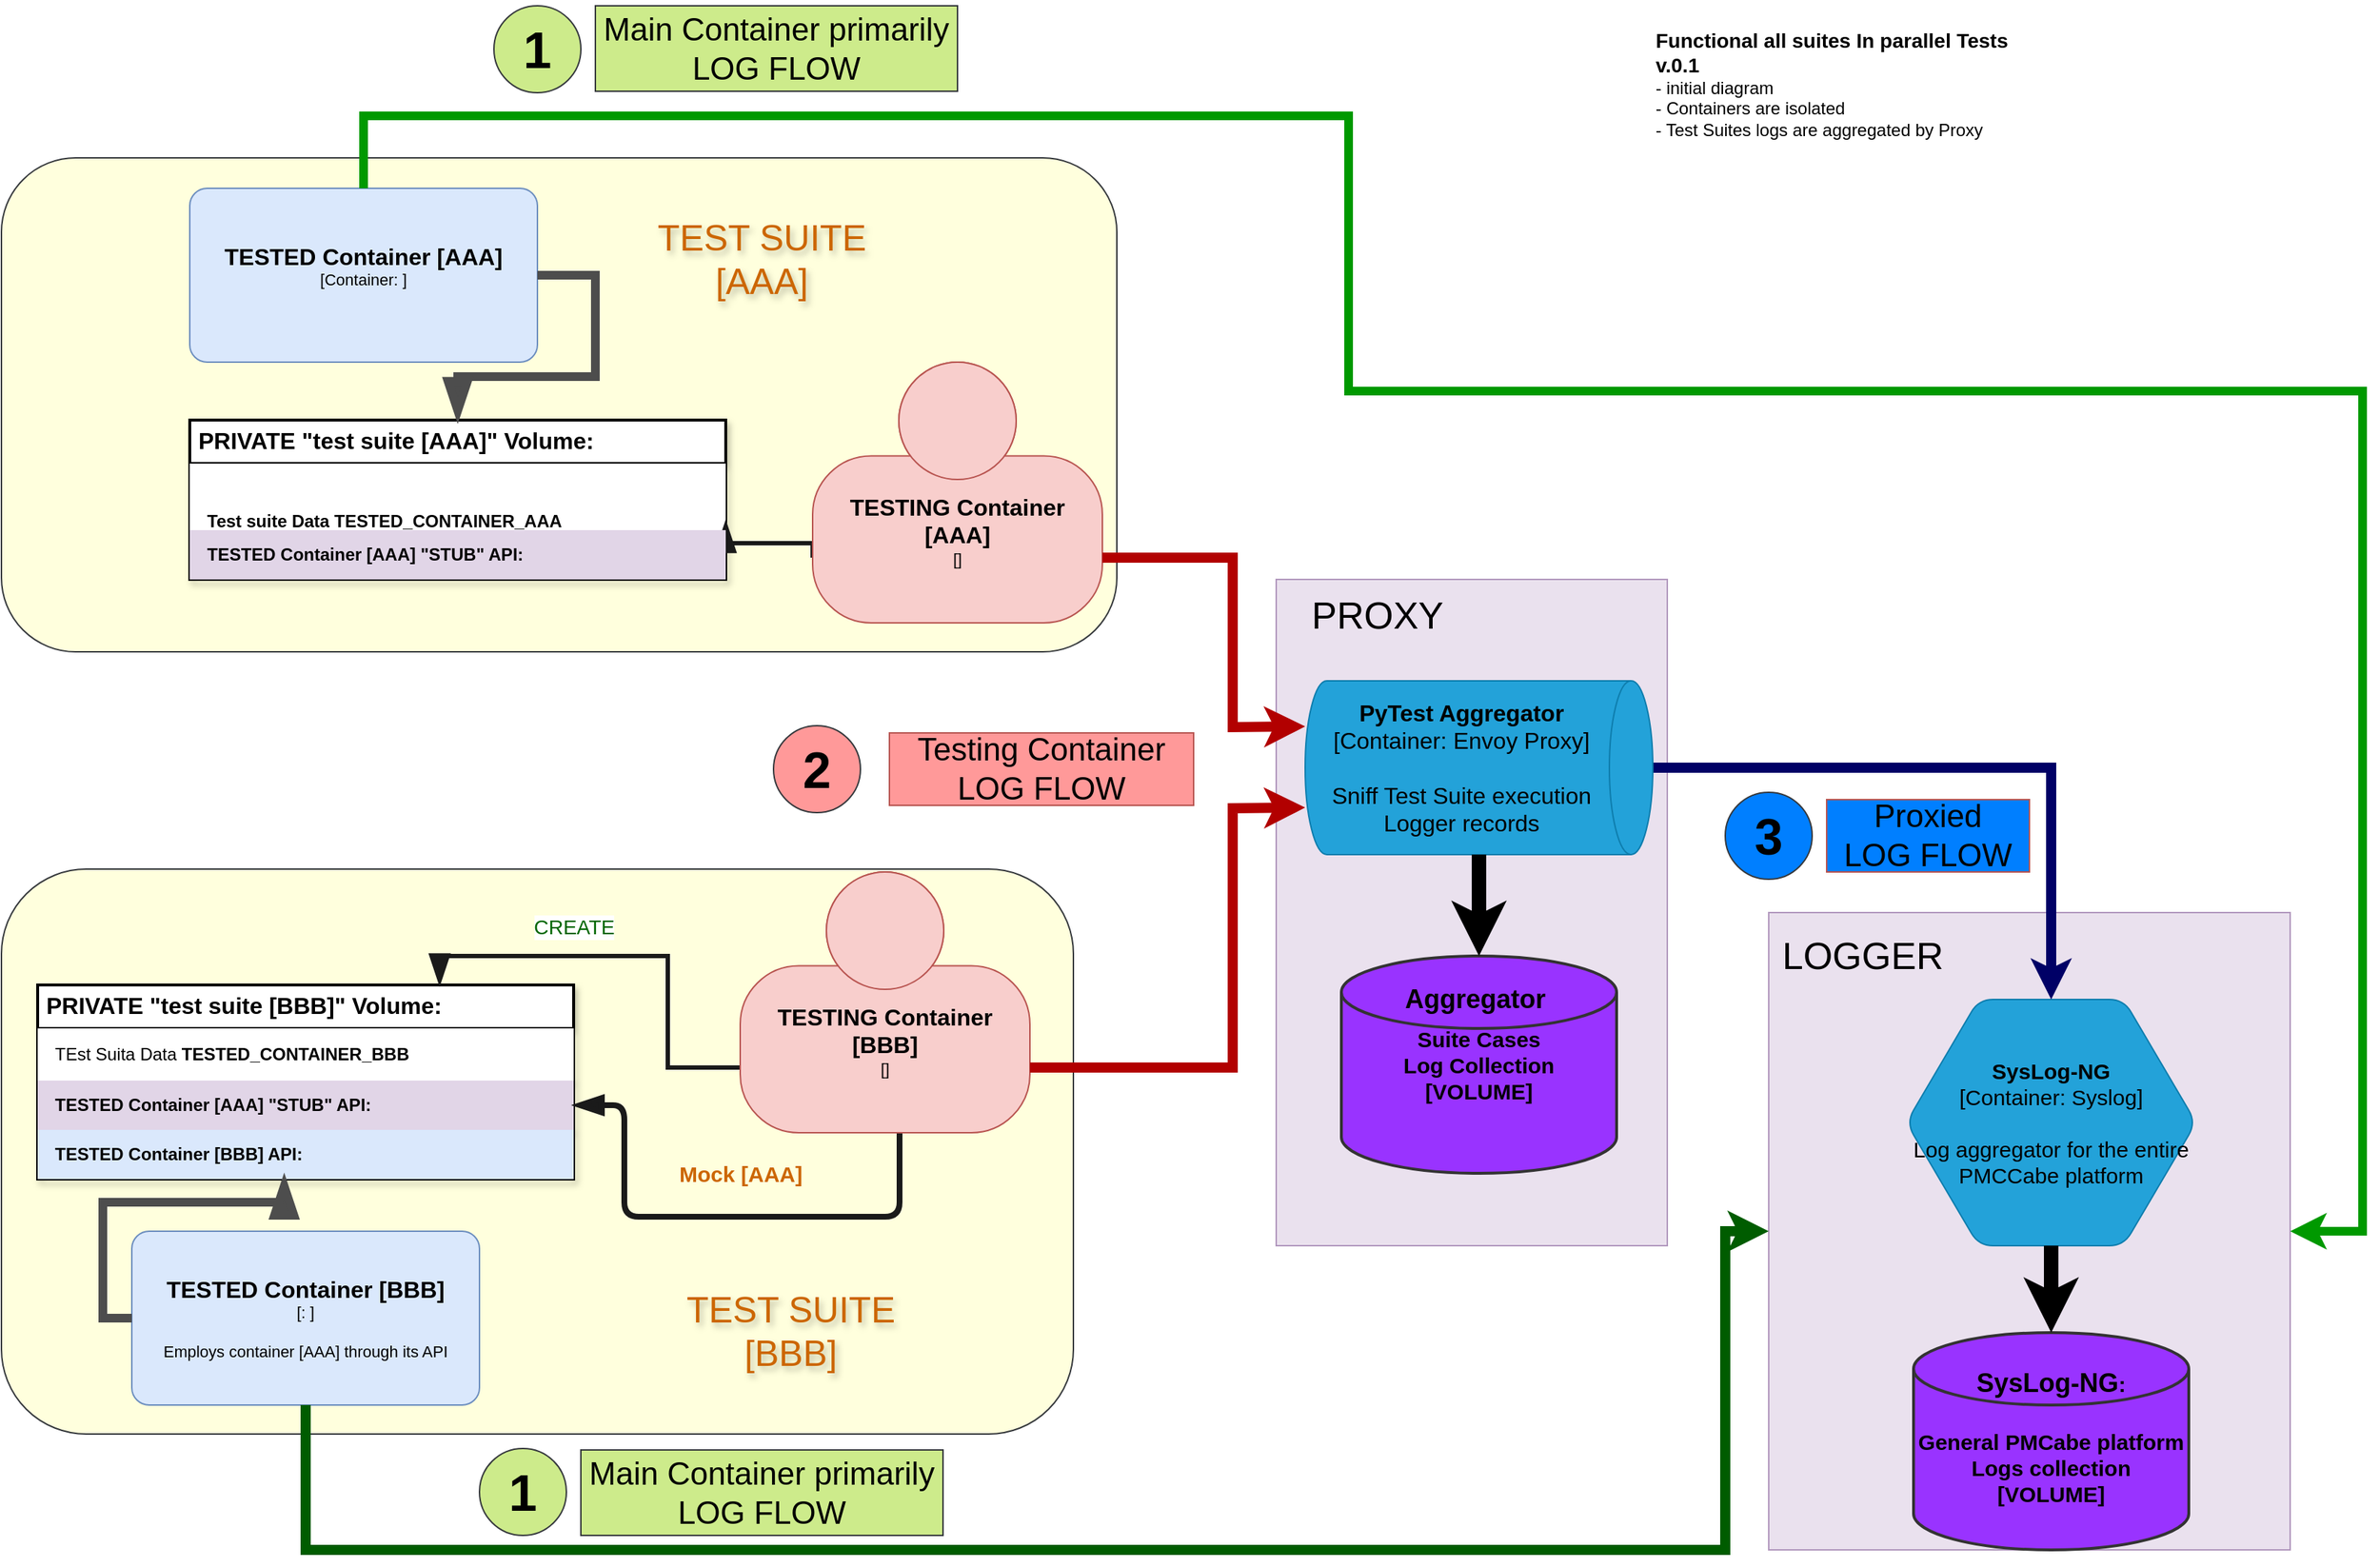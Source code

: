 <mxfile version="24.3.1" type="device">
  <diagram name="Page-1" id="URvAkeieuOXlSbhPqU3V">
    <mxGraphModel dx="2868" dy="3852" grid="1" gridSize="10" guides="1" tooltips="1" connect="1" arrows="1" fold="1" page="1" pageScale="1" pageWidth="850" pageHeight="1100" math="0" shadow="0">
      <root>
        <mxCell id="0" />
        <mxCell id="1" parent="0" />
        <mxCell id="Yf3ADN9pICE5EuIZepO2-88" value="" style="rounded=0;whiteSpace=wrap;html=1;labelBackgroundColor=none;fillColor=#e1d5e7;opacity=70;strokeColor=#9673a6;" vertex="1" parent="1">
          <mxGeometry x="890" y="-1800" width="270" height="460" as="geometry" />
        </mxCell>
        <mxCell id="Yf3ADN9pICE5EuIZepO2-59" value="" style="rounded=0;whiteSpace=wrap;html=1;labelBackgroundColor=none;fillColor=#e1d5e7;opacity=70;strokeColor=#9673a6;" vertex="1" parent="1">
          <mxGeometry x="1230" y="-1570" width="360" height="440" as="geometry" />
        </mxCell>
        <mxCell id="Yf3ADN9pICE5EuIZepO2-1" value="" style="rounded=1;whiteSpace=wrap;html=1;fontFamily=Helvetica;fontSize=15;labelBackgroundColor=none;fillColor=#FFFFDD;strokeColor=#36393d;fillStyle=auto;" vertex="1" parent="1">
          <mxGeometry x="10" y="-1600" width="740" height="390" as="geometry" />
        </mxCell>
        <mxCell id="Yf3ADN9pICE5EuIZepO2-2" value="" style="rounded=1;whiteSpace=wrap;html=1;fontFamily=Helvetica;fontSize=15;labelBackgroundColor=none;fillColor=#FFFFDD;strokeColor=#36393d;fillStyle=auto;" vertex="1" parent="1">
          <mxGeometry x="10" y="-2091" width="770" height="341" as="geometry" />
        </mxCell>
        <object placeholders="1" c4Name="TESTED Container [AAA]" c4Type="Container" c4Technology="" c4Description="" label="&lt;font style=&quot;font-size: 16px&quot;&gt;&lt;b&gt;%c4Name%&lt;/b&gt;&lt;/font&gt;&lt;div&gt;[%c4Type%: %c4Technology%]&lt;/div&gt;&lt;br&gt;&lt;div&gt;&lt;font style=&quot;font-size: 11px&quot;&gt;&lt;font&gt;%c4Description%&lt;/font&gt;&lt;/font&gt;&lt;/div&gt;" id="Yf3ADN9pICE5EuIZepO2-4">
          <mxCell style="rounded=1;whiteSpace=wrap;html=1;fontSize=11;labelBackgroundColor=none;fillColor=#dae8fc;align=center;arcSize=10;strokeColor=#6c8ebf;metaEdit=1;resizable=0;points=[[0.25,0,0],[0.5,0,0],[0.75,0,0],[1,0.25,0],[1,0.5,0],[1,0.75,0],[0.75,1,0],[0.5,1,0],[0.25,1,0],[0,0.75,0],[0,0.5,0],[0,0.25,0]];" vertex="1" parent="1">
            <mxGeometry x="140" y="-2070" width="240" height="120" as="geometry" />
          </mxCell>
        </object>
        <mxCell id="Yf3ADN9pICE5EuIZepO2-5" value="PRIVATE &quot;test suite [AAA]&quot; Volume: " style="shape=table;startSize=30;container=1;collapsible=0;childLayout=tableLayout;fontSize=16;align=left;verticalAlign=top;fontStyle=1;spacingLeft=6;spacing=0;resizable=0;strokeWidth=2;perimeterSpacing=0;rounded=0;shadow=1;gradientColor=none;fillStyle=auto;strokeColor=#000000;" vertex="1" parent="1">
          <mxGeometry x="140" y="-1910" width="370" height="110" as="geometry" />
        </mxCell>
        <mxCell id="Yf3ADN9pICE5EuIZepO2-6" value="" style="shape=tableRow;horizontal=0;startSize=0;swimlaneHead=0;swimlaneBody=0;strokeColor=inherit;top=0;left=0;bottom=0;right=0;collapsible=0;dropTarget=0;fillColor=none;points=[[0,0.5],[1,0.5]];portConstraint=eastwest;fontSize=12;" vertex="1" parent="Yf3ADN9pICE5EuIZepO2-5">
          <mxGeometry y="30" width="370" height="80" as="geometry" />
        </mxCell>
        <mxCell id="Yf3ADN9pICE5EuIZepO2-7" value="&lt;b&gt;Test suite Data TESTED_CONTAINER_AAA&lt;/b&gt;" style="shape=partialRectangle;html=1;whiteSpace=wrap;connectable=0;overflow=hidden;top=0;left=0;bottom=0;right=0;pointerEvents=1;fontSize=12;align=left;spacingLeft=10;spacingRight=4;" vertex="1" parent="Yf3ADN9pICE5EuIZepO2-6">
          <mxGeometry width="370" height="80" as="geometry">
            <mxRectangle width="370" height="80" as="alternateBounds" />
          </mxGeometry>
        </mxCell>
        <object placeholders="1" c4Type="Relationship" id="Yf3ADN9pICE5EuIZepO2-12">
          <mxCell style="endArrow=blockThin;html=1;fontSize=10;fontColor=#404040;strokeWidth=3;endFill=1;strokeColor=#1A1A1A;elbow=vertical;metaEdit=1;endSize=14;startSize=14;jumpStyle=arc;jumpSize=16;rounded=0;edgeStyle=orthogonalEdgeStyle;exitX=0;exitY=0.75;exitDx=0;exitDy=0;exitPerimeter=0;entryX=1;entryY=0.5;entryDx=0;entryDy=0;" edge="1" parent="1" source="Yf3ADN9pICE5EuIZepO2-51" target="Yf3ADN9pICE5EuIZepO2-6">
            <mxGeometry width="240" relative="1" as="geometry">
              <mxPoint x="610" y="-2121" as="sourcePoint" />
              <mxPoint x="580" y="-1986" as="targetPoint" />
              <Array as="points">
                <mxPoint x="570" y="-1825" />
              </Array>
            </mxGeometry>
          </mxCell>
        </object>
        <object placeholders="1" c4Type="Export API" id="Yf3ADN9pICE5EuIZepO2-13">
          <mxCell style="endArrow=blockThin;html=1;fontSize=10;fontColor=#404040;strokeWidth=6;endFill=1;strokeColor=#4D4D4D;elbow=vertical;metaEdit=1;endSize=14;startSize=14;jumpStyle=arc;jumpSize=16;rounded=0;edgeStyle=orthogonalEdgeStyle;exitX=1;exitY=0.5;exitDx=0;exitDy=0;exitPerimeter=0;entryX=0.5;entryY=0;entryDx=0;entryDy=0;" edge="1" parent="1" source="Yf3ADN9pICE5EuIZepO2-4" target="Yf3ADN9pICE5EuIZepO2-5">
            <mxGeometry width="240" relative="1" as="geometry">
              <mxPoint x="-130" y="-1864" as="sourcePoint" />
              <mxPoint x="10" y="-1800" as="targetPoint" />
              <Array as="points">
                <mxPoint x="420" y="-2010" />
                <mxPoint x="420" y="-1940" />
                <mxPoint x="325" y="-1940" />
              </Array>
            </mxGeometry>
          </mxCell>
        </object>
        <object placeholders="1" c4Name="TESTED Container [BBB]" c4Type="" c4Technology="" c4Description="Employs container [AAA] through its API" label="&lt;font style=&quot;font-size: 16px&quot;&gt;&lt;b&gt;%c4Name%&lt;/b&gt;&lt;/font&gt;&lt;div&gt;[%c4Type%: %c4Technology%]&lt;/div&gt;&lt;br&gt;&lt;div&gt;&lt;font style=&quot;font-size: 11px&quot;&gt;&lt;font&gt;%c4Description%&lt;/font&gt;&lt;/font&gt;&lt;/div&gt;" id="Yf3ADN9pICE5EuIZepO2-21">
          <mxCell style="rounded=1;whiteSpace=wrap;html=1;fontSize=11;labelBackgroundColor=none;fillColor=#dae8fc;align=center;arcSize=10;strokeColor=#6c8ebf;metaEdit=1;resizable=0;points=[[0.25,0,0],[0.5,0,0],[0.75,0,0],[1,0.25,0],[1,0.5,0],[1,0.75,0],[0.75,1,0],[0.5,1,0],[0.25,1,0],[0,0.75,0],[0,0.5,0],[0,0.25,0]];" vertex="1" parent="1">
            <mxGeometry x="100" y="-1350" width="240" height="120" as="geometry" />
          </mxCell>
        </object>
        <mxCell id="Yf3ADN9pICE5EuIZepO2-22" value="PRIVATE &quot;test suite [BBB]&quot; Volume: " style="shape=table;startSize=30;container=1;collapsible=0;childLayout=tableLayout;fontSize=16;align=left;verticalAlign=top;fontStyle=1;spacingLeft=6;spacing=0;resizable=0;strokeWidth=2;perimeterSpacing=0;rounded=0;shadow=1;gradientColor=none;fillStyle=auto;strokeColor=#000000;" vertex="1" parent="1">
          <mxGeometry x="35" y="-1520" width="370" height="134" as="geometry" />
        </mxCell>
        <mxCell id="Yf3ADN9pICE5EuIZepO2-23" value="" style="shape=tableRow;horizontal=0;startSize=0;swimlaneHead=0;swimlaneBody=0;strokeColor=inherit;top=0;left=0;bottom=0;right=0;collapsible=0;dropTarget=0;fillColor=none;points=[[0,0.5],[1,0.5]];portConstraint=eastwest;fontSize=12;" vertex="1" parent="Yf3ADN9pICE5EuIZepO2-22">
          <mxGeometry y="30" width="370" height="36" as="geometry" />
        </mxCell>
        <mxCell id="Yf3ADN9pICE5EuIZepO2-24" value="TEst Suita Data&amp;nbsp;&lt;b&gt;TESTED_CONTAINER_BBB&lt;/b&gt;" style="shape=partialRectangle;html=1;whiteSpace=wrap;connectable=0;overflow=hidden;top=0;left=0;bottom=0;right=0;pointerEvents=1;fontSize=12;align=left;spacingLeft=10;spacingRight=4;" vertex="1" parent="Yf3ADN9pICE5EuIZepO2-23">
          <mxGeometry width="370" height="36" as="geometry">
            <mxRectangle width="370" height="36" as="alternateBounds" />
          </mxGeometry>
        </mxCell>
        <mxCell id="Yf3ADN9pICE5EuIZepO2-25" value="" style="shape=tableRow;horizontal=0;startSize=0;swimlaneHead=0;swimlaneBody=0;strokeColor=inherit;top=0;left=0;bottom=0;right=0;collapsible=0;dropTarget=0;fillColor=none;points=[[0,0.5],[1,0.5]];portConstraint=eastwest;fontSize=12;" vertex="1" parent="Yf3ADN9pICE5EuIZepO2-22">
          <mxGeometry y="66" width="370" height="34" as="geometry" />
        </mxCell>
        <mxCell id="Yf3ADN9pICE5EuIZepO2-26" value="&lt;b&gt;TESTED Container [AAA] &quot;STUB&quot; API:&lt;/b&gt;" style="shape=partialRectangle;html=1;whiteSpace=wrap;connectable=0;strokeColor=#9673a6;overflow=hidden;fillColor=#e1d5e7;top=0;left=0;bottom=0;right=0;pointerEvents=1;fontSize=12;align=left;spacingLeft=10;spacingRight=4;" vertex="1" parent="Yf3ADN9pICE5EuIZepO2-25">
          <mxGeometry width="370" height="34" as="geometry">
            <mxRectangle width="370" height="34" as="alternateBounds" />
          </mxGeometry>
        </mxCell>
        <mxCell id="Yf3ADN9pICE5EuIZepO2-29" value="" style="shape=tableRow;horizontal=0;startSize=0;swimlaneHead=0;swimlaneBody=0;strokeColor=inherit;top=0;left=0;bottom=0;right=0;collapsible=0;dropTarget=0;fillColor=none;points=[[0,0.5],[1,0.5]];portConstraint=eastwest;fontSize=12;" vertex="1" parent="Yf3ADN9pICE5EuIZepO2-22">
          <mxGeometry y="100" width="370" height="34" as="geometry" />
        </mxCell>
        <mxCell id="Yf3ADN9pICE5EuIZepO2-30" value="&lt;b&gt;TESTED Container [BBB] API:&lt;/b&gt;" style="shape=partialRectangle;html=1;whiteSpace=wrap;connectable=0;strokeColor=#6c8ebf;overflow=hidden;fillColor=#dae8fc;top=0;left=0;bottom=0;right=0;pointerEvents=1;fontSize=12;align=left;spacingLeft=10;spacingRight=4;" vertex="1" parent="Yf3ADN9pICE5EuIZepO2-29">
          <mxGeometry width="370" height="34" as="geometry">
            <mxRectangle width="370" height="34" as="alternateBounds" />
          </mxGeometry>
        </mxCell>
        <object placeholders="1" c4Type="Relationship" id="Yf3ADN9pICE5EuIZepO2-33">
          <mxCell style="endArrow=blockThin;html=1;fontSize=10;fontColor=#404040;strokeWidth=3;endFill=1;strokeColor=#1A1A1A;elbow=vertical;metaEdit=1;endSize=14;startSize=14;jumpStyle=arc;jumpSize=16;rounded=0;edgeStyle=orthogonalEdgeStyle;entryX=0.75;entryY=0;entryDx=0;entryDy=0;exitX=0;exitY=0.75;exitDx=0;exitDy=0;exitPerimeter=0;" edge="1" parent="1" source="Yf3ADN9pICE5EuIZepO2-52" target="Yf3ADN9pICE5EuIZepO2-22">
            <mxGeometry width="240" relative="1" as="geometry">
              <mxPoint x="600" y="-1408" as="sourcePoint" />
              <mxPoint x="570" y="-1323" as="targetPoint" />
              <Array as="points">
                <mxPoint x="470" y="-1463" />
                <mxPoint x="470" y="-1540" />
                <mxPoint x="312" y="-1540" />
              </Array>
            </mxGeometry>
          </mxCell>
        </object>
        <mxCell id="Yf3ADN9pICE5EuIZepO2-34" value="CREATE" style="edgeLabel;html=1;align=center;verticalAlign=middle;resizable=0;points=[];fontColor=#006600;fontSize=14;" vertex="1" connectable="0" parent="Yf3ADN9pICE5EuIZepO2-33">
          <mxGeometry x="0.741" y="1" relative="1" as="geometry">
            <mxPoint x="73" y="-21" as="offset" />
          </mxGeometry>
        </mxCell>
        <object placeholders="1" c4Type="Export API" id="Yf3ADN9pICE5EuIZepO2-35">
          <mxCell style="endArrow=blockThin;html=1;fontSize=10;fontColor=#404040;strokeWidth=6;endFill=1;strokeColor=#4D4D4D;elbow=vertical;metaEdit=1;endSize=14;startSize=14;jumpStyle=arc;jumpSize=16;rounded=0;edgeStyle=orthogonalEdgeStyle;exitX=0;exitY=0.5;exitDx=0;exitDy=0;exitPerimeter=0;entryX=0.46;entryY=0.951;entryDx=0;entryDy=0;entryPerimeter=0;" edge="1" parent="1" source="Yf3ADN9pICE5EuIZepO2-21" target="Yf3ADN9pICE5EuIZepO2-29">
            <mxGeometry width="240" relative="1" as="geometry">
              <mxPoint x="50" y="-1240" as="sourcePoint" />
              <mxPoint x="-80" y="-1320" as="targetPoint" />
              <Array as="points">
                <mxPoint x="80" y="-1290" />
                <mxPoint x="80" y="-1370" />
                <mxPoint x="205" y="-1370" />
              </Array>
            </mxGeometry>
          </mxCell>
        </object>
        <object placeholders="1" c4Type="Relationship" c4Description="Mock [AAA]" label="&lt;div style=&quot;text-align: left; font-size: 15px;&quot;&gt;&lt;div style=&quot;text-align: center; font-size: 15px;&quot;&gt;&lt;b style=&quot;font-size: 15px;&quot;&gt;%c4Description%&lt;/b&gt;&lt;/div&gt;&lt;/div&gt;" id="Yf3ADN9pICE5EuIZepO2-43">
          <mxCell style="endArrow=blockThin;html=1;fontSize=15;fontColor=#CC6600;strokeWidth=4;endFill=1;strokeColor=#1A1A1A;elbow=vertical;metaEdit=1;endSize=11;startSize=14;jumpStyle=arc;jumpSize=16;rounded=1;edgeStyle=orthogonalEdgeStyle;fillColor=#fff2cc;labelBackgroundColor=none;entryX=1;entryY=0.5;entryDx=0;entryDy=0;" edge="1" parent="1" source="Yf3ADN9pICE5EuIZepO2-52" target="Yf3ADN9pICE5EuIZepO2-25">
            <mxGeometry x="-0.067" y="-30" width="240" relative="1" as="geometry">
              <mxPoint x="630" y="-1408" as="sourcePoint" />
              <mxPoint x="510" y="-1249.56" as="targetPoint" />
              <mxPoint as="offset" />
              <Array as="points">
                <mxPoint x="630" y="-1360" />
                <mxPoint x="440" y="-1360" />
                <mxPoint x="440" y="-1437" />
              </Array>
            </mxGeometry>
          </mxCell>
        </object>
        <mxCell id="Yf3ADN9pICE5EuIZepO2-48" value="&lt;b&gt;&lt;font style=&quot;font-size: 14px;&quot;&gt;Functional all suites In parallel Tests v.0.1&lt;/font&gt;&lt;/b&gt;&lt;br&gt;- initial diagram&lt;div&gt;- Containers are isolated&lt;br&gt;- Test Suites logs are aggregated by Proxy&lt;/div&gt;" style="text;html=1;strokeColor=none;fillColor=none;align=left;verticalAlign=middle;whiteSpace=wrap;rounded=0;" vertex="1" parent="1">
          <mxGeometry x="1150" y="-2200" width="250" height="115" as="geometry" />
        </mxCell>
        <mxCell id="Yf3ADN9pICE5EuIZepO2-49" value="TEST SUITE [AAA]" style="text;html=1;align=center;verticalAlign=middle;whiteSpace=wrap;rounded=0;fontFamily=Helvetica;fontSize=25;fontColor=#CC6600;labelBackgroundColor=none;labelBorderColor=none;textShadow=1;" vertex="1" parent="1">
          <mxGeometry x="460" y="-2050" width="150" height="55" as="geometry" />
        </mxCell>
        <mxCell id="Yf3ADN9pICE5EuIZepO2-50" value="TEST SUITE [BBB]" style="text;html=1;align=center;verticalAlign=middle;whiteSpace=wrap;rounded=0;fontFamily=Helvetica;fontSize=25;fontColor=#CC6600;labelBackgroundColor=none;labelBorderColor=none;textShadow=1;" vertex="1" parent="1">
          <mxGeometry x="480" y="-1310" width="150" height="55" as="geometry" />
        </mxCell>
        <object placeholders="1" c4Name="TESTING Container [AAA]" c4Type="" c4Description="" label="&lt;font style=&quot;font-size: 16px&quot;&gt;&lt;b&gt;%c4Name%&lt;/b&gt;&lt;/font&gt;&lt;div&gt;[%c4Type%]&lt;/div&gt;&lt;br&gt;&lt;div&gt;&lt;font style=&quot;font-size: 11px&quot;&gt;&lt;font color=&quot;#cccccc&quot;&gt;%c4Description%&lt;/font&gt;&lt;/div&gt;" id="Yf3ADN9pICE5EuIZepO2-51">
          <mxCell style="html=1;fontSize=11;dashed=0;whiteSpace=wrap;fillColor=#f8cecc;strokeColor=#b85450;shape=mxgraph.c4.person2;align=center;metaEdit=1;points=[[0.5,0,0],[1,0.5,0],[1,0.75,0],[0.75,1,0],[0.5,1,0],[0.25,1,0],[0,0.75,0],[0,0.5,0]];resizable=0;fontFamily=Helvetica;labelBackgroundColor=none;" vertex="1" parent="1">
            <mxGeometry x="570" y="-1950" width="200" height="180" as="geometry" />
          </mxCell>
        </object>
        <object placeholders="1" c4Name="TESTING Container [BBB]" c4Type="" c4Description="" label="&lt;font style=&quot;font-size: 16px&quot;&gt;&lt;b&gt;%c4Name%&lt;/b&gt;&lt;/font&gt;&lt;div&gt;[%c4Type%]&lt;/div&gt;&lt;br&gt;&lt;div&gt;&lt;font style=&quot;font-size: 11px&quot;&gt;&lt;font color=&quot;#cccccc&quot;&gt;%c4Description%&lt;/font&gt;&lt;/div&gt;" id="Yf3ADN9pICE5EuIZepO2-52">
          <mxCell style="html=1;fontSize=11;dashed=0;whiteSpace=wrap;fillColor=#f8cecc;strokeColor=#b85450;shape=mxgraph.c4.person2;align=center;metaEdit=1;points=[[0.5,0,0],[1,0.5,0],[1,0.75,0],[0.75,1,0],[0.5,1,0],[0.25,1,0],[0,0.75,0],[0,0.5,0]];resizable=0;fontFamily=Helvetica;labelBackgroundColor=none;" vertex="1" parent="1">
            <mxGeometry x="520" y="-1598" width="200" height="180" as="geometry" />
          </mxCell>
        </object>
        <mxCell id="Yf3ADN9pICE5EuIZepO2-54" value="&lt;div&gt;&lt;br&gt;&lt;/div&gt;&lt;div&gt;&lt;br&gt;&lt;/div&gt;&lt;div&gt;General PMCabe platform Logs collection&lt;br style=&quot;font-size: 15px;&quot;&gt;[VOLUME]&lt;/div&gt;" style="strokeWidth=2;html=1;shape=mxgraph.flowchart.database;whiteSpace=wrap;fillColor=#9933FF;strokeColor=#333333;fontSize=15;fontStyle=1" vertex="1" parent="1">
          <mxGeometry x="1330" y="-1280" width="190" height="150" as="geometry" />
        </mxCell>
        <object placeholders="1" c4Name="SysLog-NG" c4Type="Container" c4Technology="Syslog" c4Description="Log aggregator for the entire PMCCabe platform" label="&lt;font style=&quot;font-size: 15px;&quot;&gt;&lt;b style=&quot;font-size: 15px;&quot;&gt;%c4Name%&lt;/b&gt;&lt;/font&gt;&lt;div style=&quot;font-size: 15px;&quot;&gt;[%c4Type%:&amp;nbsp;%c4Technology%]&lt;/div&gt;&lt;br style=&quot;font-size: 15px;&quot;&gt;&lt;div style=&quot;font-size: 15px;&quot;&gt;&lt;font style=&quot;font-size: 15px;&quot;&gt;&lt;font style=&quot;font-size: 15px;&quot;&gt;%c4Description%&lt;/font&gt;&lt;/font&gt;&lt;/div&gt;" id="Yf3ADN9pICE5EuIZepO2-55">
          <mxCell style="shape=hexagon;size=50;perimeter=hexagonPerimeter2;whiteSpace=wrap;html=1;fixedSize=1;rounded=1;labelBackgroundColor=none;fillColor=#23A2D9;fontSize=15;fontColor=#000000;align=center;strokeColor=#0E7DAD;metaEdit=1;points=[[0.5,0,0],[1,0.25,0],[1,0.5,0],[1,0.75,0],[0.5,1,0],[0,0.75,0],[0,0.5,0],[0,0.25,0]];resizable=0;" vertex="1" parent="1">
            <mxGeometry x="1325" y="-1510" width="200" height="170" as="geometry" />
          </mxCell>
        </object>
        <mxCell id="Yf3ADN9pICE5EuIZepO2-61" value="&lt;font style=&quot;forced-color-adjust: none; color: rgb(0, 0, 0); font-family: Helvetica; font-style: normal; font-variant-ligatures: normal; font-variant-caps: normal; font-weight: 700; letter-spacing: normal; orphans: 2; text-align: center; text-indent: 0px; text-transform: none; widows: 2; word-spacing: 0px; -webkit-text-stroke-width: 0px; white-space: normal; text-decoration-thickness: initial; text-decoration-style: initial; text-decoration-color: initial; font-size: 18px;&quot;&gt;SysLog-NG&lt;/font&gt;&lt;span style=&quot;color: rgb(0, 0, 0); font-family: Helvetica; font-size: 15px; font-style: normal; font-variant-ligatures: normal; font-variant-caps: normal; font-weight: 700; letter-spacing: normal; orphans: 2; text-align: center; text-indent: 0px; text-transform: none; widows: 2; word-spacing: 0px; -webkit-text-stroke-width: 0px; white-space: normal; text-decoration-thickness: initial; text-decoration-style: initial; text-decoration-color: initial; float: none; display: inline !important;&quot;&gt;:&lt;/span&gt;" style="text;html=1;align=center;verticalAlign=middle;whiteSpace=wrap;rounded=0;labelBackgroundColor=none;" vertex="1" parent="1">
          <mxGeometry x="1345" y="-1260" width="160" height="30" as="geometry" />
        </mxCell>
        <mxCell id="Yf3ADN9pICE5EuIZepO2-62" value="" style="endArrow=classic;html=1;rounded=0;entryX=0.5;entryY=0;entryDx=0;entryDy=0;entryPerimeter=0;exitX=0.5;exitY=1;exitDx=0;exitDy=0;exitPerimeter=0;strokeWidth=10;" edge="1" parent="1" source="Yf3ADN9pICE5EuIZepO2-55" target="Yf3ADN9pICE5EuIZepO2-54">
          <mxGeometry width="50" height="50" relative="1" as="geometry">
            <mxPoint x="510" y="-1290" as="sourcePoint" />
            <mxPoint x="890" y="-1240" as="targetPoint" />
          </mxGeometry>
        </mxCell>
        <mxCell id="Yf3ADN9pICE5EuIZepO2-63" value="" style="endArrow=classic;html=1;rounded=0;entryX=0;entryY=0.75;entryDx=0;entryDy=0;exitX=1;exitY=0.75;exitDx=0;exitDy=0;exitPerimeter=0;fillColor=#e51400;strokeColor=#B20000;strokeWidth=7;" edge="1" parent="1" source="Yf3ADN9pICE5EuIZepO2-52">
          <mxGeometry width="50" height="50" relative="1" as="geometry">
            <mxPoint x="510" y="-1570" as="sourcePoint" />
            <mxPoint x="910" y="-1642.5" as="targetPoint" />
            <Array as="points">
              <mxPoint x="860" y="-1463" />
              <mxPoint x="860" y="-1530" />
              <mxPoint x="860" y="-1642" />
            </Array>
          </mxGeometry>
        </mxCell>
        <mxCell id="Yf3ADN9pICE5EuIZepO2-64" value="" style="endArrow=classic;html=1;rounded=0;entryX=0;entryY=0.25;entryDx=0;entryDy=0;exitX=1;exitY=0.75;exitDx=0;exitDy=0;exitPerimeter=0;fillColor=#e51400;strokeColor=#B20000;strokeWidth=7;" edge="1" parent="1" source="Yf3ADN9pICE5EuIZepO2-51">
          <mxGeometry width="50" height="50" relative="1" as="geometry">
            <mxPoint x="510" y="-1771" as="sourcePoint" />
            <mxPoint x="910" y="-1698.5" as="targetPoint" />
            <Array as="points">
              <mxPoint x="860" y="-1815" />
              <mxPoint x="860" y="-1698" />
            </Array>
          </mxGeometry>
        </mxCell>
        <mxCell id="Yf3ADN9pICE5EuIZepO2-66" value="" style="endArrow=classic;html=1;rounded=0;entryX=0.5;entryY=0;entryDx=0;entryDy=0;exitX=0.5;exitY=0;exitDx=0;exitDy=0;fillColor=#dae8fc;strokeColor=#000066;strokeWidth=7;entryPerimeter=0;exitPerimeter=0;" edge="1" parent="1" source="Yf3ADN9pICE5EuIZepO2-71" target="Yf3ADN9pICE5EuIZepO2-55">
          <mxGeometry width="50" height="50" relative="1" as="geometry">
            <mxPoint x="1138.24" y="-1670" as="sourcePoint" />
            <mxPoint x="1425" y="-1542" as="targetPoint" />
            <Array as="points">
              <mxPoint x="1425" y="-1670" />
            </Array>
          </mxGeometry>
        </mxCell>
        <mxCell id="Yf3ADN9pICE5EuIZepO2-67" value="" style="endArrow=classic;html=1;rounded=0;exitX=0.5;exitY=1;exitDx=0;exitDy=0;exitPerimeter=0;strokeColor=#005C00;strokeWidth=7;entryX=0;entryY=0.5;entryDx=0;entryDy=0;startSize=11;" edge="1" parent="1" source="Yf3ADN9pICE5EuIZepO2-21" target="Yf3ADN9pICE5EuIZepO2-59">
          <mxGeometry width="50" height="50" relative="1" as="geometry">
            <mxPoint x="620" y="-1480" as="sourcePoint" />
            <mxPoint x="1240" y="-1520" as="targetPoint" />
            <Array as="points">
              <mxPoint x="220" y="-1130" />
              <mxPoint x="720" y="-1130" />
              <mxPoint x="1200" y="-1130" />
              <mxPoint x="1200" y="-1350" />
            </Array>
          </mxGeometry>
        </mxCell>
        <mxCell id="Yf3ADN9pICE5EuIZepO2-68" value="" style="endArrow=classic;html=1;rounded=0;exitX=0.5;exitY=0;exitDx=0;exitDy=0;exitPerimeter=0;entryX=1;entryY=0.5;entryDx=0;entryDy=0;strokeColor=#009900;strokeWidth=6;" edge="1" parent="1" source="Yf3ADN9pICE5EuIZepO2-4" target="Yf3ADN9pICE5EuIZepO2-59">
          <mxGeometry width="50" height="50" relative="1" as="geometry">
            <mxPoint x="-30" y="-1520" as="sourcePoint" />
            <mxPoint x="1330" y="-1560" as="targetPoint" />
            <Array as="points">
              <mxPoint x="260" y="-2120" />
              <mxPoint x="410" y="-2120" />
              <mxPoint x="940" y="-2120" />
              <mxPoint x="940" y="-1930" />
              <mxPoint x="1640" y="-1930" />
              <mxPoint x="1640" y="-1350" />
            </Array>
          </mxGeometry>
        </mxCell>
        <object placeholders="1" c4Name="PyTest Aggregator" c4Type="Container" c4Technology="Envoy Proxy" c4Description="Sniff Test Suite execution Logger records" label="&lt;font style=&quot;font-size: 16px;&quot;&gt;&lt;b style=&quot;font-size: 16px;&quot;&gt;%c4Name%&lt;/b&gt;&lt;/font&gt;&lt;div style=&quot;font-size: 16px;&quot;&gt;[%c4Type%:&amp;nbsp;%c4Technology%]&lt;/div&gt;&lt;br style=&quot;font-size: 16px;&quot;&gt;&lt;div style=&quot;font-size: 16px;&quot;&gt;&lt;font style=&quot;font-size: 16px;&quot;&gt;&lt;font style=&quot;font-size: 16px;&quot;&gt;%c4Description%&lt;/font&gt;&lt;/font&gt;&lt;/div&gt;" id="Yf3ADN9pICE5EuIZepO2-71">
          <mxCell style="shape=cylinder3;size=15;direction=south;whiteSpace=wrap;html=1;boundedLbl=1;rounded=0;labelBackgroundColor=none;fillColor=#23A2D9;fontSize=16;fontColor=#000000;align=center;strokeColor=#0E7DAD;metaEdit=1;points=[[0.5,0,0],[1,0.25,0],[1,0.5,0],[1,0.75,0],[0.5,1,0],[0,0.75,0],[0,0.5,0],[0,0.25,0]];resizable=0;" vertex="1" parent="1">
            <mxGeometry x="910" y="-1730" width="240" height="120" as="geometry" />
          </mxCell>
        </object>
        <mxCell id="Yf3ADN9pICE5EuIZepO2-73" value="1" style="ellipse;whiteSpace=wrap;html=1;aspect=fixed;fontStyle=1;fontSize=35;fillColor=#cdeb8b;strokeColor=#36393d;" vertex="1" parent="1">
          <mxGeometry x="350" y="-2196" width="60" height="60" as="geometry" />
        </mxCell>
        <mxCell id="Yf3ADN9pICE5EuIZepO2-76" value="Main Container primarily LOG FLOW" style="text;html=1;align=center;verticalAlign=middle;whiteSpace=wrap;rounded=0;fontSize=22;strokeColor=#36393d;fillColor=#cdeb8b;" vertex="1" parent="1">
          <mxGeometry x="420" y="-2196" width="250" height="59" as="geometry" />
        </mxCell>
        <mxCell id="Yf3ADN9pICE5EuIZepO2-77" value="1" style="ellipse;whiteSpace=wrap;html=1;aspect=fixed;fontStyle=1;fontSize=35;fillColor=#cdeb8b;strokeColor=#36393d;" vertex="1" parent="1">
          <mxGeometry x="340" y="-1200" width="60" height="60" as="geometry" />
        </mxCell>
        <mxCell id="Yf3ADN9pICE5EuIZepO2-78" value="Main Container primarily LOG FLOW" style="text;html=1;align=center;verticalAlign=middle;whiteSpace=wrap;rounded=0;fontSize=22;strokeColor=#36393d;fillColor=#cdeb8b;" vertex="1" parent="1">
          <mxGeometry x="410" y="-1199" width="250" height="59" as="geometry" />
        </mxCell>
        <mxCell id="Yf3ADN9pICE5EuIZepO2-81" value="2" style="ellipse;whiteSpace=wrap;html=1;aspect=fixed;fontStyle=1;fontSize=35;fillColor=#FF9999;strokeColor=#36393d;" vertex="1" parent="1">
          <mxGeometry x="543" y="-1699" width="60" height="60" as="geometry" />
        </mxCell>
        <mxCell id="Yf3ADN9pICE5EuIZepO2-82" value="Testing Container LOG FLOW" style="text;html=1;align=center;verticalAlign=middle;whiteSpace=wrap;rounded=0;fontSize=22;strokeColor=#b85450;fillColor=#FF9999;" vertex="1" parent="1">
          <mxGeometry x="623" y="-1694" width="210" height="50" as="geometry" />
        </mxCell>
        <mxCell id="Yf3ADN9pICE5EuIZepO2-83" value="3" style="ellipse;whiteSpace=wrap;html=1;aspect=fixed;fontStyle=1;fontSize=35;fillColor=#007FFF;strokeColor=#36393d;" vertex="1" parent="1">
          <mxGeometry x="1200" y="-1653" width="60" height="60" as="geometry" />
        </mxCell>
        <mxCell id="Yf3ADN9pICE5EuIZepO2-84" value="Proxied&lt;div&gt;LOG FLOW&lt;/div&gt;" style="text;html=1;align=center;verticalAlign=middle;whiteSpace=wrap;rounded=0;fontSize=22;strokeColor=#b85450;fillColor=#007FFF;" vertex="1" parent="1">
          <mxGeometry x="1270" y="-1648" width="140" height="50" as="geometry" />
        </mxCell>
        <mxCell id="Yf3ADN9pICE5EuIZepO2-85" value="&lt;div&gt;Suite Cases&lt;br&gt;Log Collection&lt;/div&gt;&lt;div&gt;[VOLUME]&lt;/div&gt;" style="strokeWidth=2;html=1;shape=mxgraph.flowchart.database;whiteSpace=wrap;fillColor=#9933FF;strokeColor=#333333;fontSize=15;fontStyle=1" vertex="1" parent="1">
          <mxGeometry x="935" y="-1540" width="190" height="150" as="geometry" />
        </mxCell>
        <mxCell id="Yf3ADN9pICE5EuIZepO2-86" value="&lt;span style=&quot;font-size: 18px;&quot;&gt;&lt;b&gt;Aggregator&amp;nbsp;&lt;/b&gt;&lt;/span&gt;" style="text;html=1;align=center;verticalAlign=middle;whiteSpace=wrap;rounded=0;labelBackgroundColor=none;" vertex="1" parent="1">
          <mxGeometry x="950" y="-1525" width="160" height="30" as="geometry" />
        </mxCell>
        <mxCell id="Yf3ADN9pICE5EuIZepO2-87" value="" style="endArrow=classic;html=1;rounded=0;entryX=0.5;entryY=0;entryDx=0;entryDy=0;entryPerimeter=0;exitX=1;exitY=0.5;exitDx=0;exitDy=0;exitPerimeter=0;strokeWidth=10;" edge="1" parent="1" source="Yf3ADN9pICE5EuIZepO2-71" target="Yf3ADN9pICE5EuIZepO2-85">
          <mxGeometry width="50" height="50" relative="1" as="geometry">
            <mxPoint x="1029.17" y="-1615" as="sourcePoint" />
            <mxPoint x="1029.17" y="-1525" as="targetPoint" />
          </mxGeometry>
        </mxCell>
        <mxCell id="Yf3ADN9pICE5EuIZepO2-90" value="&lt;font style=&quot;font-size: 26px;&quot;&gt;PROXY&lt;/font&gt;" style="text;html=1;align=center;verticalAlign=middle;whiteSpace=wrap;rounded=0;" vertex="1" parent="1">
          <mxGeometry x="930" y="-1790" width="60" height="30" as="geometry" />
        </mxCell>
        <mxCell id="Yf3ADN9pICE5EuIZepO2-91" value="&lt;font style=&quot;font-size: 26px;&quot;&gt;LOGGER&lt;/font&gt;" style="text;html=1;align=center;verticalAlign=middle;whiteSpace=wrap;rounded=0;" vertex="1" parent="1">
          <mxGeometry x="1265" y="-1555" width="60" height="30" as="geometry" />
        </mxCell>
        <mxCell id="Yf3ADN9pICE5EuIZepO2-94" value="&lt;b&gt;TESTED Container [AAA] &quot;STUB&quot; API:&lt;/b&gt;" style="shape=partialRectangle;html=1;whiteSpace=wrap;connectable=0;strokeColor=#9673a6;overflow=hidden;fillColor=#e1d5e7;top=0;left=0;bottom=0;right=0;pointerEvents=1;fontSize=12;align=left;spacingLeft=10;spacingRight=4;" vertex="1" parent="1">
          <mxGeometry x="140" y="-1834" width="370" height="34" as="geometry">
            <mxRectangle width="370" height="34" as="alternateBounds" />
          </mxGeometry>
        </mxCell>
      </root>
    </mxGraphModel>
  </diagram>
</mxfile>

